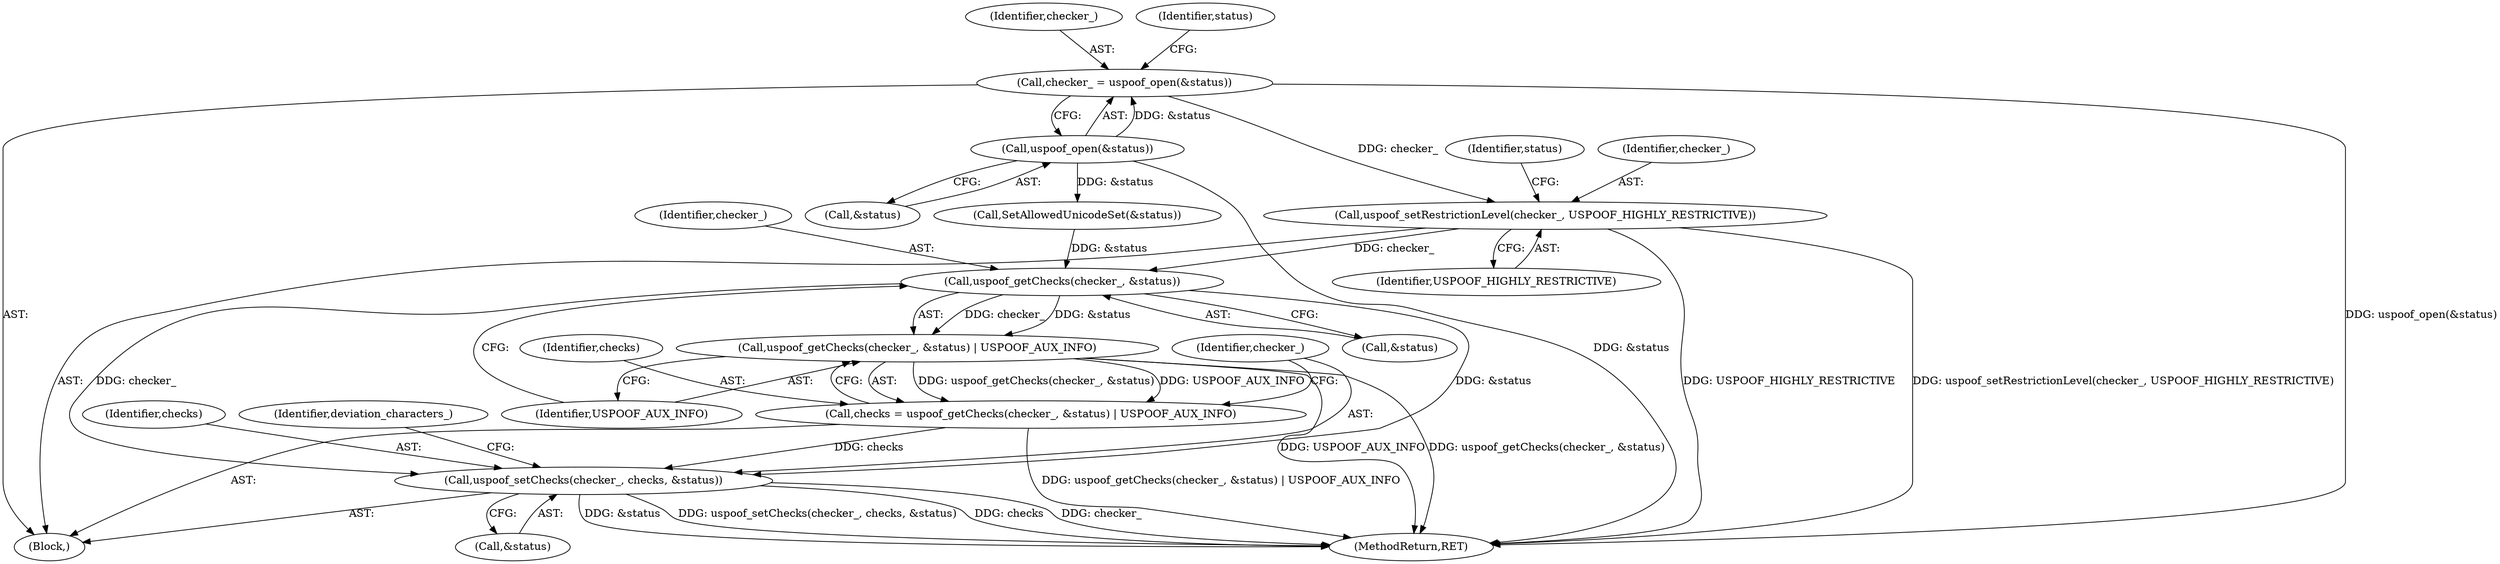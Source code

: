 digraph "0_Chrome_2dff123516e9a637924990c9605f88b10244dc0d@API" {
"1000108" [label="(Call,checker_ = uspoof_open(&status))"];
"1000110" [label="(Call,uspoof_open(&status))"];
"1000121" [label="(Call,uspoof_setRestrictionLevel(checker_, USPOOF_HIGHLY_RESTRICTIVE))"];
"1000131" [label="(Call,uspoof_getChecks(checker_, &status))"];
"1000130" [label="(Call,uspoof_getChecks(checker_, &status) | USPOOF_AUX_INFO)"];
"1000128" [label="(Call,checks = uspoof_getChecks(checker_, &status) | USPOOF_AUX_INFO)"];
"1000136" [label="(Call,uspoof_setChecks(checker_, checks, &status))"];
"1000129" [label="(Identifier,checks)"];
"1000123" [label="(Identifier,USPOOF_HIGHLY_RESTRICTIVE)"];
"1000131" [label="(Call,uspoof_getChecks(checker_, &status))"];
"1000139" [label="(Call,&status)"];
"1000128" [label="(Call,checks = uspoof_getChecks(checker_, &status) | USPOOF_AUX_INFO)"];
"1000109" [label="(Identifier,checker_)"];
"1000136" [label="(Call,uspoof_setChecks(checker_, checks, &status))"];
"1000124" [label="(Call,SetAllowedUnicodeSet(&status))"];
"1000135" [label="(Identifier,USPOOF_AUX_INFO)"];
"1000132" [label="(Identifier,checker_)"];
"1000121" [label="(Call,uspoof_setRestrictionLevel(checker_, USPOOF_HIGHLY_RESTRICTIVE))"];
"1000126" [label="(Identifier,status)"];
"1000108" [label="(Call,checker_ = uspoof_open(&status))"];
"1000137" [label="(Identifier,checker_)"];
"1000130" [label="(Call,uspoof_getChecks(checker_, &status) | USPOOF_AUX_INFO)"];
"1000122" [label="(Identifier,checker_)"];
"1000115" [label="(Identifier,status)"];
"1000138" [label="(Identifier,checks)"];
"1000211" [label="(MethodReturn,RET)"];
"1000103" [label="(Block,)"];
"1000142" [label="(Identifier,deviation_characters_)"];
"1000133" [label="(Call,&status)"];
"1000111" [label="(Call,&status)"];
"1000110" [label="(Call,uspoof_open(&status))"];
"1000108" -> "1000103"  [label="AST: "];
"1000108" -> "1000110"  [label="CFG: "];
"1000109" -> "1000108"  [label="AST: "];
"1000110" -> "1000108"  [label="AST: "];
"1000115" -> "1000108"  [label="CFG: "];
"1000108" -> "1000211"  [label="DDG: uspoof_open(&status)"];
"1000110" -> "1000108"  [label="DDG: &status"];
"1000108" -> "1000121"  [label="DDG: checker_"];
"1000110" -> "1000111"  [label="CFG: "];
"1000111" -> "1000110"  [label="AST: "];
"1000110" -> "1000211"  [label="DDG: &status"];
"1000110" -> "1000124"  [label="DDG: &status"];
"1000121" -> "1000103"  [label="AST: "];
"1000121" -> "1000123"  [label="CFG: "];
"1000122" -> "1000121"  [label="AST: "];
"1000123" -> "1000121"  [label="AST: "];
"1000126" -> "1000121"  [label="CFG: "];
"1000121" -> "1000211"  [label="DDG: USPOOF_HIGHLY_RESTRICTIVE"];
"1000121" -> "1000211"  [label="DDG: uspoof_setRestrictionLevel(checker_, USPOOF_HIGHLY_RESTRICTIVE)"];
"1000121" -> "1000131"  [label="DDG: checker_"];
"1000131" -> "1000130"  [label="AST: "];
"1000131" -> "1000133"  [label="CFG: "];
"1000132" -> "1000131"  [label="AST: "];
"1000133" -> "1000131"  [label="AST: "];
"1000135" -> "1000131"  [label="CFG: "];
"1000131" -> "1000130"  [label="DDG: checker_"];
"1000131" -> "1000130"  [label="DDG: &status"];
"1000124" -> "1000131"  [label="DDG: &status"];
"1000131" -> "1000136"  [label="DDG: checker_"];
"1000131" -> "1000136"  [label="DDG: &status"];
"1000130" -> "1000128"  [label="AST: "];
"1000130" -> "1000135"  [label="CFG: "];
"1000135" -> "1000130"  [label="AST: "];
"1000128" -> "1000130"  [label="CFG: "];
"1000130" -> "1000211"  [label="DDG: USPOOF_AUX_INFO"];
"1000130" -> "1000211"  [label="DDG: uspoof_getChecks(checker_, &status)"];
"1000130" -> "1000128"  [label="DDG: uspoof_getChecks(checker_, &status)"];
"1000130" -> "1000128"  [label="DDG: USPOOF_AUX_INFO"];
"1000128" -> "1000103"  [label="AST: "];
"1000129" -> "1000128"  [label="AST: "];
"1000137" -> "1000128"  [label="CFG: "];
"1000128" -> "1000211"  [label="DDG: uspoof_getChecks(checker_, &status) | USPOOF_AUX_INFO"];
"1000128" -> "1000136"  [label="DDG: checks"];
"1000136" -> "1000103"  [label="AST: "];
"1000136" -> "1000139"  [label="CFG: "];
"1000137" -> "1000136"  [label="AST: "];
"1000138" -> "1000136"  [label="AST: "];
"1000139" -> "1000136"  [label="AST: "];
"1000142" -> "1000136"  [label="CFG: "];
"1000136" -> "1000211"  [label="DDG: &status"];
"1000136" -> "1000211"  [label="DDG: uspoof_setChecks(checker_, checks, &status)"];
"1000136" -> "1000211"  [label="DDG: checks"];
"1000136" -> "1000211"  [label="DDG: checker_"];
}
